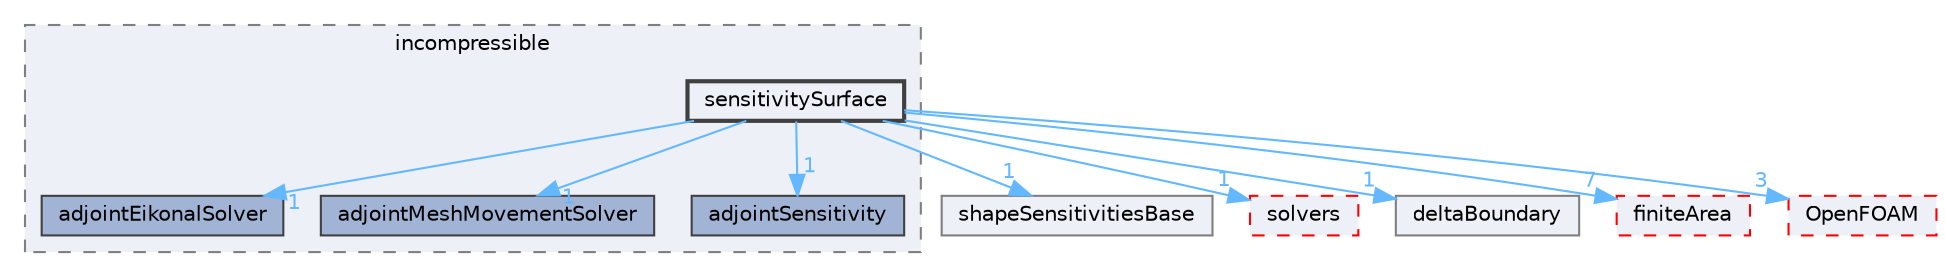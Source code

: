 digraph "src/optimisation/adjointOptimisation/adjoint/optimisation/adjointSensitivity/incompressible/sensitivitySurface"
{
 // LATEX_PDF_SIZE
  bgcolor="transparent";
  edge [fontname=Helvetica,fontsize=10,labelfontname=Helvetica,labelfontsize=10];
  node [fontname=Helvetica,fontsize=10,shape=box,height=0.2,width=0.4];
  compound=true
  subgraph clusterdir_2b473d201aab52bb890a8b3370c59272 {
    graph [ bgcolor="#edf0f7", pencolor="grey50", label="incompressible", fontname=Helvetica,fontsize=10 style="filled,dashed", URL="dir_2b473d201aab52bb890a8b3370c59272.html",tooltip=""]
  dir_2e016391dee912ecb8414429fd8311b6 [label="adjointEikonalSolver", fillcolor="#a2b4d6", color="grey25", style="filled", URL="dir_2e016391dee912ecb8414429fd8311b6.html",tooltip=""];
  dir_c89b99caaf09c90793150a96db56d7e4 [label="adjointMeshMovementSolver", fillcolor="#a2b4d6", color="grey25", style="filled", URL="dir_c89b99caaf09c90793150a96db56d7e4.html",tooltip=""];
  dir_c9975b67581c2da6d7f831922d1c5844 [label="adjointSensitivity", fillcolor="#a2b4d6", color="grey25", style="filled", URL="dir_c9975b67581c2da6d7f831922d1c5844.html",tooltip=""];
  dir_b2e528e6e1ab1f3455b289de1663bc82 [label="sensitivitySurface", fillcolor="#edf0f7", color="grey25", style="filled,bold", URL="dir_b2e528e6e1ab1f3455b289de1663bc82.html",tooltip=""];
  }
  dir_0b22c8edd23710d15b1d2247fd5f446d [label="shapeSensitivitiesBase", fillcolor="#edf0f7", color="grey50", style="filled", URL="dir_0b22c8edd23710d15b1d2247fd5f446d.html",tooltip=""];
  dir_f1ea2e00111d8324be054b4e32e6ee53 [label="solvers", fillcolor="#edf0f7", color="red", style="filled,dashed", URL="dir_f1ea2e00111d8324be054b4e32e6ee53.html",tooltip=""];
  dir_b2bffebd305523ae74de52534349e8c7 [label="deltaBoundary", fillcolor="#edf0f7", color="grey50", style="filled", URL="dir_b2bffebd305523ae74de52534349e8c7.html",tooltip=""];
  dir_b69a9eadfe761c231b266ce918b218a5 [label="finiteArea", fillcolor="#edf0f7", color="red", style="filled,dashed", URL="dir_b69a9eadfe761c231b266ce918b218a5.html",tooltip=""];
  dir_c5473ff19b20e6ec4dfe5c310b3778a8 [label="OpenFOAM", fillcolor="#edf0f7", color="red", style="filled,dashed", URL="dir_c5473ff19b20e6ec4dfe5c310b3778a8.html",tooltip=""];
  dir_b2e528e6e1ab1f3455b289de1663bc82->dir_0b22c8edd23710d15b1d2247fd5f446d [headlabel="1", labeldistance=1.5 headhref="dir_003483_003512.html" href="dir_003483_003512.html" color="steelblue1" fontcolor="steelblue1"];
  dir_b2e528e6e1ab1f3455b289de1663bc82->dir_2e016391dee912ecb8414429fd8311b6 [headlabel="1", labeldistance=1.5 headhref="dir_003483_000034.html" href="dir_003483_000034.html" color="steelblue1" fontcolor="steelblue1"];
  dir_b2e528e6e1ab1f3455b289de1663bc82->dir_b2bffebd305523ae74de52534349e8c7 [headlabel="1", labeldistance=1.5 headhref="dir_003483_000839.html" href="dir_003483_000839.html" color="steelblue1" fontcolor="steelblue1"];
  dir_b2e528e6e1ab1f3455b289de1663bc82->dir_b69a9eadfe761c231b266ce918b218a5 [headlabel="7", labeldistance=1.5 headhref="dir_003483_001385.html" href="dir_003483_001385.html" color="steelblue1" fontcolor="steelblue1"];
  dir_b2e528e6e1ab1f3455b289de1663bc82->dir_c5473ff19b20e6ec4dfe5c310b3778a8 [headlabel="3", labeldistance=1.5 headhref="dir_003483_002695.html" href="dir_003483_002695.html" color="steelblue1" fontcolor="steelblue1"];
  dir_b2e528e6e1ab1f3455b289de1663bc82->dir_c89b99caaf09c90793150a96db56d7e4 [headlabel="1", labeldistance=1.5 headhref="dir_003483_000044.html" href="dir_003483_000044.html" color="steelblue1" fontcolor="steelblue1"];
  dir_b2e528e6e1ab1f3455b289de1663bc82->dir_c9975b67581c2da6d7f831922d1c5844 [headlabel="1", labeldistance=1.5 headhref="dir_003483_000061.html" href="dir_003483_000061.html" color="steelblue1" fontcolor="steelblue1"];
  dir_b2e528e6e1ab1f3455b289de1663bc82->dir_f1ea2e00111d8324be054b4e32e6ee53 [headlabel="1", labeldistance=1.5 headhref="dir_003483_003659.html" href="dir_003483_003659.html" color="steelblue1" fontcolor="steelblue1"];
}
